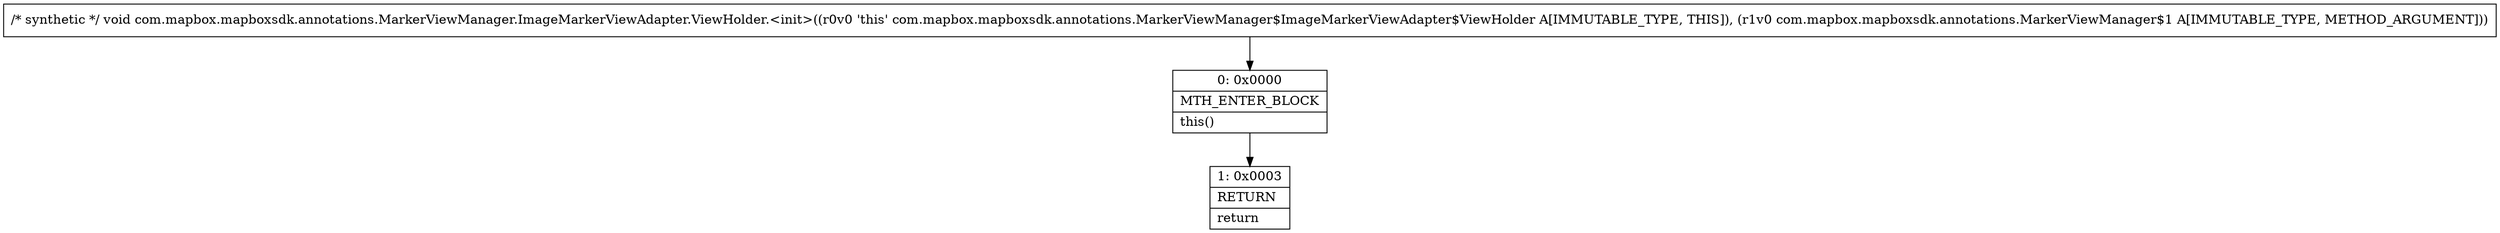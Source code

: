 digraph "CFG forcom.mapbox.mapboxsdk.annotations.MarkerViewManager.ImageMarkerViewAdapter.ViewHolder.\<init\>(Lcom\/mapbox\/mapboxsdk\/annotations\/MarkerViewManager$1;)V" {
Node_0 [shape=record,label="{0\:\ 0x0000|MTH_ENTER_BLOCK\l|this()\l}"];
Node_1 [shape=record,label="{1\:\ 0x0003|RETURN\l|return\l}"];
MethodNode[shape=record,label="{\/* synthetic *\/ void com.mapbox.mapboxsdk.annotations.MarkerViewManager.ImageMarkerViewAdapter.ViewHolder.\<init\>((r0v0 'this' com.mapbox.mapboxsdk.annotations.MarkerViewManager$ImageMarkerViewAdapter$ViewHolder A[IMMUTABLE_TYPE, THIS]), (r1v0 com.mapbox.mapboxsdk.annotations.MarkerViewManager$1 A[IMMUTABLE_TYPE, METHOD_ARGUMENT])) }"];
MethodNode -> Node_0;
Node_0 -> Node_1;
}

